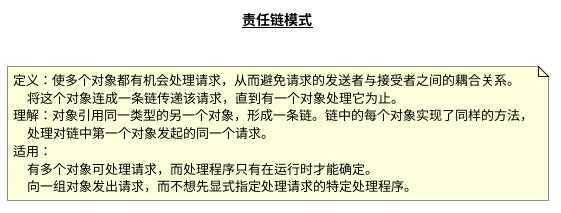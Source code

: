 @startuml
title __**责任链模式**__\n

note as N1
定义：使多个对象都有机会处理请求，从而避免请求的发送者与接受者之间的耦合关系。
    将这个对象连成一条链传递该请求，直到有一个对象处理它为止。
理解：对象引用同一类型的另一个对象，形成一条链。链中的每个对象实现了同样的方法，
    处理对链中第一个对象发起的同一个请求。
适用：
    有多个对象可处理请求，而处理程序只有在运行时才能确定。
    向一组对象发出请求，而不想先显式指定处理请求的特定处理程序。
end note

newpage

Client -right-> Logger
Logger <|--StderrLogger
Logger <|--StdoutLogger
Logger <|--EmailLogger
Logger o-up-> Logger

newpage

Main -right-> Manager
Manager <|--CommonManager
Manager <|--MajorManager
Manager <|--GeneralManager
Manager o-up-> Manager

@enduml

